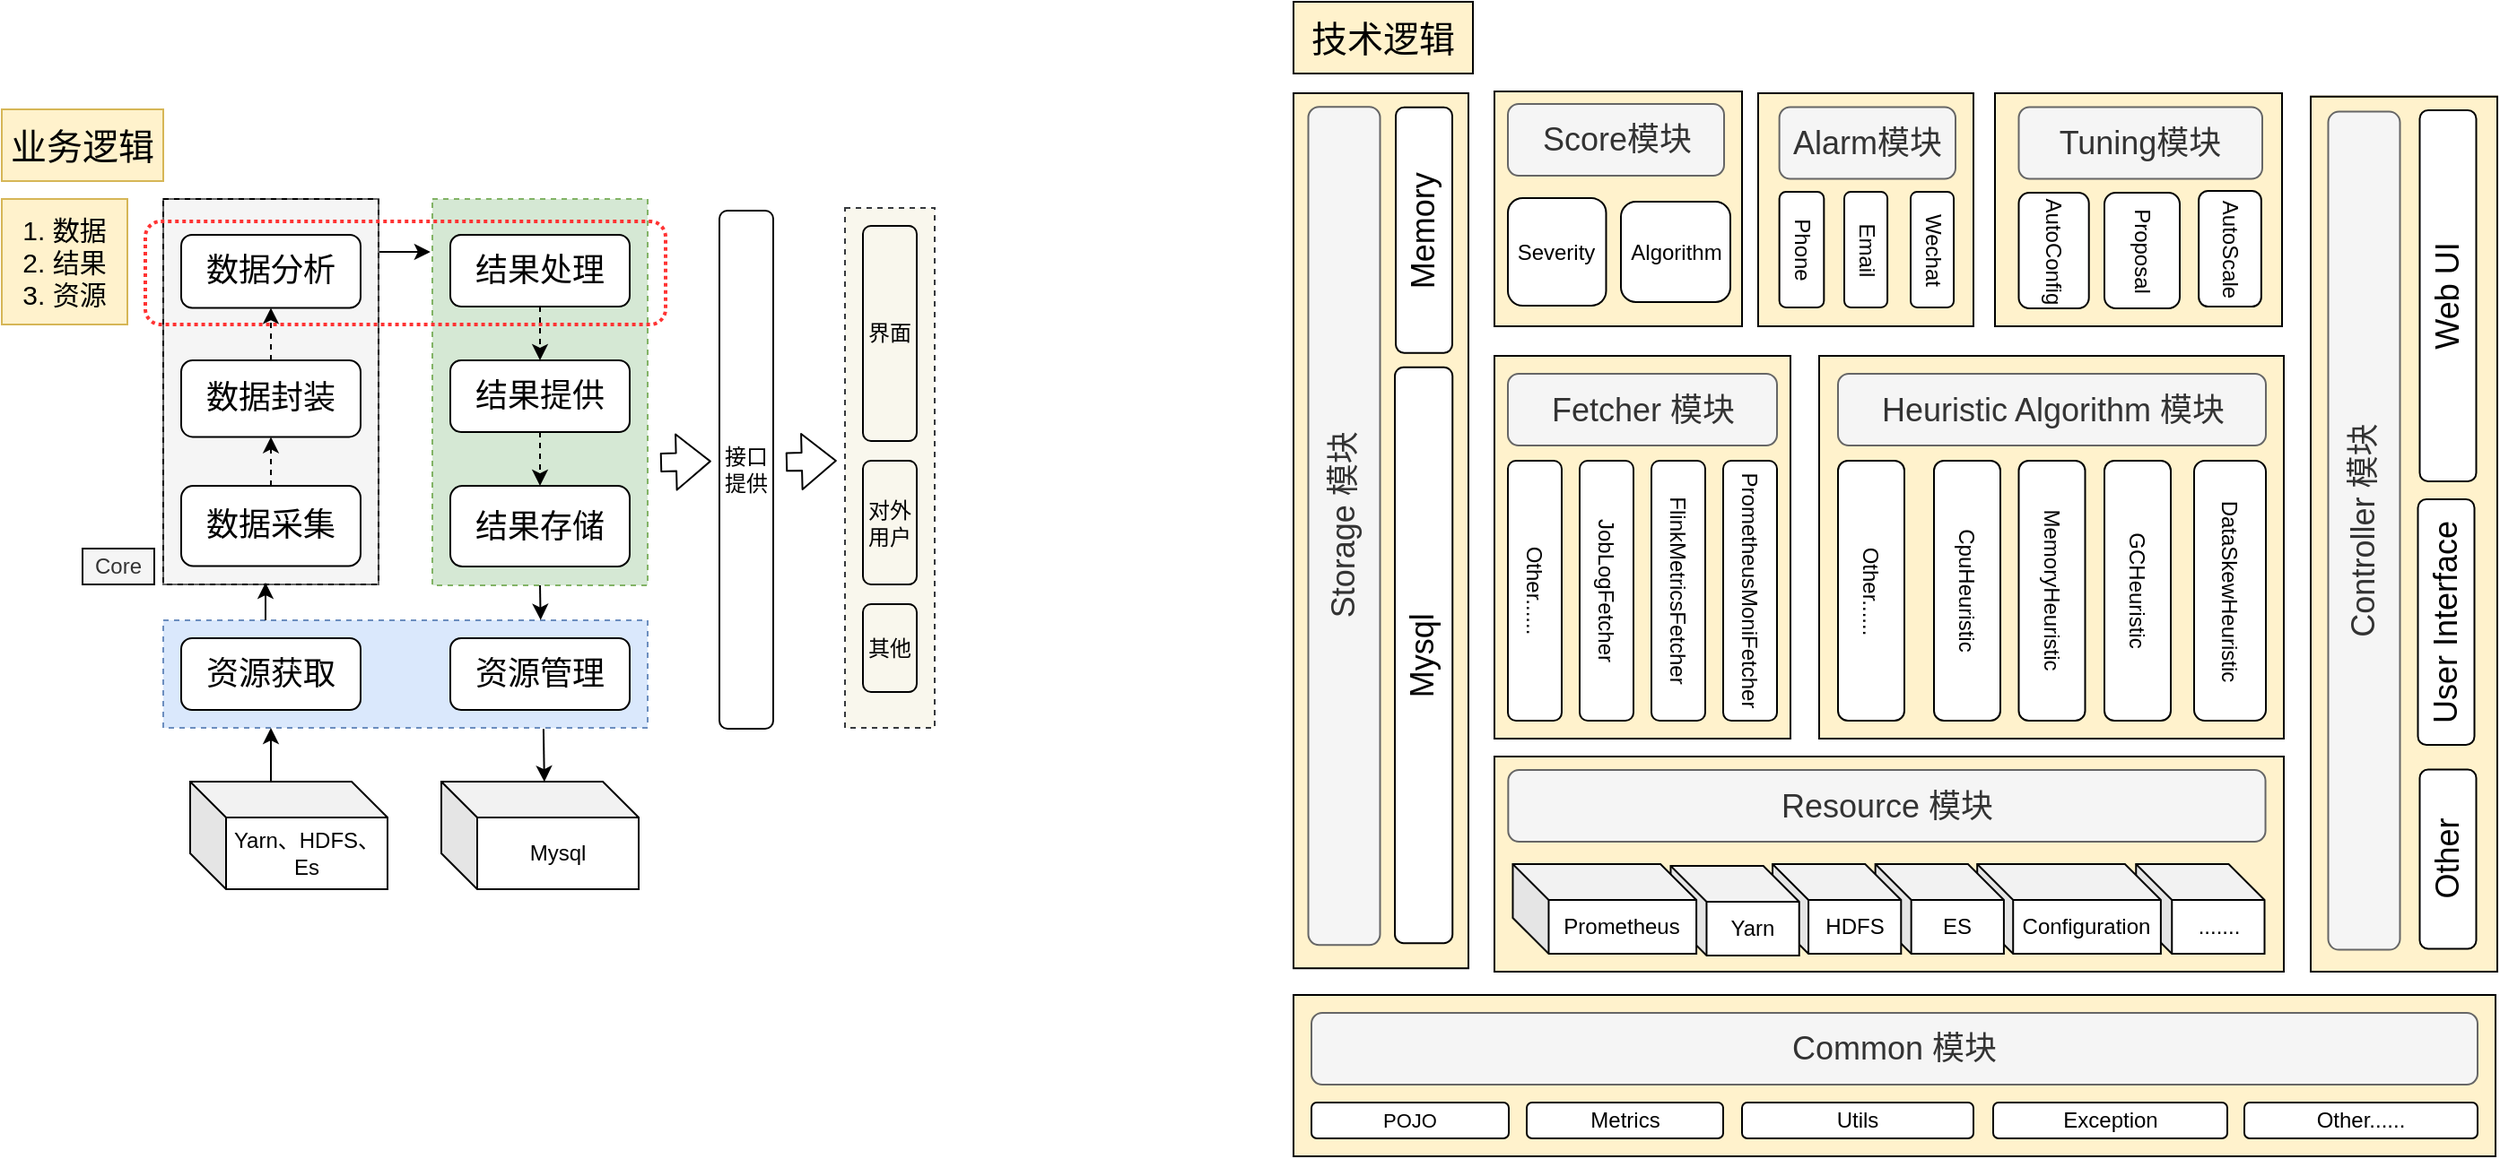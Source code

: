 <mxfile version="13.6.5" type="github">
  <diagram id="9ABL0qRy423FGokd6cNj" name="Page-1">
    <mxGraphModel dx="1426" dy="805" grid="1" gridSize="10" guides="1" tooltips="1" connect="1" arrows="1" fold="1" page="1" pageScale="1" pageWidth="1200" pageHeight="1920" math="0" shadow="0">
      <root>
        <mxCell id="0" />
        <mxCell id="1" parent="0" />
        <mxCell id="JDs3lJHwxxUJXOkBthPV-22" value="" style="rounded=0;whiteSpace=wrap;html=1;fillColor=#d5e8d4;dashed=1;strokeColor=#82b366;" vertex="1" parent="1">
          <mxGeometry x="300" y="260" width="120" height="215.5" as="geometry" />
        </mxCell>
        <mxCell id="JDs3lJHwxxUJXOkBthPV-9" value="" style="group;fillColor=#f5f5f5;strokeColor=#666666;fontColor=#333333;container=0;" vertex="1" connectable="0" parent="1">
          <mxGeometry x="150" y="260" width="120" height="215" as="geometry" />
        </mxCell>
        <mxCell id="JDs3lJHwxxUJXOkBthPV-3" value="" style="rounded=0;whiteSpace=wrap;html=1;fillColor=none;dashed=1;" vertex="1" parent="1">
          <mxGeometry x="150" y="260" width="120" height="215.0" as="geometry" />
        </mxCell>
        <mxCell id="JDs3lJHwxxUJXOkBthPV-47" value="" style="rounded=1;whiteSpace=wrap;html=1;fillColor=none;strokeWidth=2;strokeColor=#FF3333;dashed=1;dashPattern=1 1;" vertex="1" parent="1">
          <mxGeometry x="140" y="272.5" width="290" height="57.5" as="geometry" />
        </mxCell>
        <mxCell id="JDs3lJHwxxUJXOkBthPV-45" value="" style="rounded=0;whiteSpace=wrap;html=1;fillColor=#f9f7ed;dashed=1;strokeColor=#36393d;" vertex="1" parent="1">
          <mxGeometry x="530" y="265" width="50" height="290" as="geometry" />
        </mxCell>
        <mxCell id="JDs3lJHwxxUJXOkBthPV-12" value="&lt;font style=&quot;font-size: 18px&quot;&gt;结果处理&lt;/font&gt;" style="rounded=1;whiteSpace=wrap;html=1;" vertex="1" parent="1">
          <mxGeometry x="310" y="280" width="100" height="40" as="geometry" />
        </mxCell>
        <mxCell id="JDs3lJHwxxUJXOkBthPV-4" value="Core" style="text;html=1;fillColor=#f5f5f5;align=center;verticalAlign=middle;whiteSpace=wrap;rounded=0;fontColor=#333333;strokeColor=#000000;" vertex="1" parent="1">
          <mxGeometry x="105" y="455" width="40" height="20" as="geometry" />
        </mxCell>
        <mxCell id="JDs3lJHwxxUJXOkBthPV-15" value="&lt;font style=&quot;font-size: 18px&quot;&gt;结果提供&lt;/font&gt;" style="rounded=1;whiteSpace=wrap;html=1;" vertex="1" parent="1">
          <mxGeometry x="310" y="350" width="100" height="40" as="geometry" />
        </mxCell>
        <mxCell id="JDs3lJHwxxUJXOkBthPV-20" value="&lt;font style=&quot;font-size: 15px&quot;&gt;1. 数据&lt;br&gt;2. 结果&lt;br&gt;3. 资源&lt;/font&gt;" style="text;html=1;strokeColor=#d6b656;fillColor=#fff2cc;align=center;verticalAlign=middle;whiteSpace=wrap;rounded=0;" vertex="1" parent="1">
          <mxGeometry x="60" y="260" width="70" height="70" as="geometry" />
        </mxCell>
        <mxCell id="JDs3lJHwxxUJXOkBthPV-26" value="接口提供" style="rounded=1;whiteSpace=wrap;html=1;fillColor=none;" vertex="1" parent="1">
          <mxGeometry x="460" y="266.5" width="30" height="289" as="geometry" />
        </mxCell>
        <mxCell id="JDs3lJHwxxUJXOkBthPV-28" value="" style="group" vertex="1" connectable="0" parent="1">
          <mxGeometry x="150" y="495" width="270" height="60" as="geometry" />
        </mxCell>
        <mxCell id="JDs3lJHwxxUJXOkBthPV-27" value="" style="rounded=0;whiteSpace=wrap;html=1;fillColor=#dae8fc;dashed=1;strokeColor=#6c8ebf;" vertex="1" parent="JDs3lJHwxxUJXOkBthPV-28">
          <mxGeometry width="270" height="60" as="geometry" />
        </mxCell>
        <mxCell id="JDs3lJHwxxUJXOkBthPV-17" value="&lt;span style=&quot;font-size: 18px&quot;&gt;资源获取&lt;/span&gt;" style="rounded=1;whiteSpace=wrap;html=1;" vertex="1" parent="JDs3lJHwxxUJXOkBthPV-28">
          <mxGeometry x="10" y="10" width="100" height="40" as="geometry" />
        </mxCell>
        <mxCell id="JDs3lJHwxxUJXOkBthPV-18" value="&lt;span style=&quot;font-size: 18px&quot;&gt;资源管理&lt;/span&gt;" style="rounded=1;whiteSpace=wrap;html=1;" vertex="1" parent="JDs3lJHwxxUJXOkBthPV-28">
          <mxGeometry x="160" y="10" width="100" height="40" as="geometry" />
        </mxCell>
        <mxCell id="JDs3lJHwxxUJXOkBthPV-29" value="界面" style="rounded=1;whiteSpace=wrap;html=1;fillColor=none;" vertex="1" parent="1">
          <mxGeometry x="540" y="275" width="30" height="120" as="geometry" />
        </mxCell>
        <mxCell id="JDs3lJHwxxUJXOkBthPV-30" value="对外用户" style="rounded=1;whiteSpace=wrap;html=1;fillColor=none;" vertex="1" parent="1">
          <mxGeometry x="540" y="406" width="30" height="69" as="geometry" />
        </mxCell>
        <mxCell id="JDs3lJHwxxUJXOkBthPV-31" value="Yarn、HDFS、Es" style="shape=cube;whiteSpace=wrap;html=1;boundedLbl=1;backgroundOutline=1;darkOpacity=0.05;darkOpacity2=0.1;fillColor=none;" vertex="1" parent="1">
          <mxGeometry x="165" y="585" width="110" height="60" as="geometry" />
        </mxCell>
        <mxCell id="JDs3lJHwxxUJXOkBthPV-32" value="Mysql" style="shape=cube;whiteSpace=wrap;html=1;boundedLbl=1;backgroundOutline=1;darkOpacity=0.05;darkOpacity2=0.1;fillColor=none;" vertex="1" parent="1">
          <mxGeometry x="305" y="585" width="110" height="60" as="geometry" />
        </mxCell>
        <mxCell id="JDs3lJHwxxUJXOkBthPV-33" value="其他" style="rounded=1;whiteSpace=wrap;html=1;fillColor=none;" vertex="1" parent="1">
          <mxGeometry x="540" y="486" width="30" height="49" as="geometry" />
        </mxCell>
        <mxCell id="JDs3lJHwxxUJXOkBthPV-34" value="" style="endArrow=classic;html=1;exitX=0;exitY=0;exitDx=45;exitDy=0;exitPerimeter=0;" edge="1" parent="1" source="JDs3lJHwxxUJXOkBthPV-31">
          <mxGeometry width="50" height="50" relative="1" as="geometry">
            <mxPoint x="470" y="635" as="sourcePoint" />
            <mxPoint x="210" y="555" as="targetPoint" />
          </mxGeometry>
        </mxCell>
        <mxCell id="JDs3lJHwxxUJXOkBthPV-35" value="" style="endArrow=classic;html=1;" edge="1" parent="1">
          <mxGeometry width="50" height="50" relative="1" as="geometry">
            <mxPoint x="207" y="495" as="sourcePoint" />
            <mxPoint x="207" y="474" as="targetPoint" />
          </mxGeometry>
        </mxCell>
        <mxCell id="JDs3lJHwxxUJXOkBthPV-36" value="" style="endArrow=classic;html=1;exitX=1.004;exitY=0.137;exitDx=0;exitDy=0;exitPerimeter=0;entryX=-0.009;entryY=0.137;entryDx=0;entryDy=0;entryPerimeter=0;" edge="1" parent="1" source="JDs3lJHwxxUJXOkBthPV-3" target="JDs3lJHwxxUJXOkBthPV-22">
          <mxGeometry width="50" height="50" relative="1" as="geometry">
            <mxPoint x="310" y="255" as="sourcePoint" />
            <mxPoint x="300" y="294" as="targetPoint" />
          </mxGeometry>
        </mxCell>
        <mxCell id="JDs3lJHwxxUJXOkBthPV-37" value="" style="endArrow=classic;html=1;exitX=0.5;exitY=1;exitDx=0;exitDy=0;entryX=0.779;entryY=-0.003;entryDx=0;entryDy=0;entryPerimeter=0;" edge="1" parent="1" source="JDs3lJHwxxUJXOkBthPV-22" target="JDs3lJHwxxUJXOkBthPV-27">
          <mxGeometry width="50" height="50" relative="1" as="geometry">
            <mxPoint x="290" y="396.633" as="sourcePoint" />
            <mxPoint x="319.52" y="396" as="targetPoint" />
          </mxGeometry>
        </mxCell>
        <mxCell id="JDs3lJHwxxUJXOkBthPV-39" value="" style="endArrow=classic;html=1;exitX=0.785;exitY=1.01;exitDx=0;exitDy=0;entryX=0.522;entryY=0.002;entryDx=0;entryDy=0;entryPerimeter=0;exitPerimeter=0;" edge="1" parent="1" source="JDs3lJHwxxUJXOkBthPV-27" target="JDs3lJHwxxUJXOkBthPV-32">
          <mxGeometry width="50" height="50" relative="1" as="geometry">
            <mxPoint x="370" y="485.5" as="sourcePoint" />
            <mxPoint x="370.33" y="504.82" as="targetPoint" />
          </mxGeometry>
        </mxCell>
        <mxCell id="JDs3lJHwxxUJXOkBthPV-13" value="&lt;font style=&quot;font-size: 18px&quot;&gt;结果存储&lt;/font&gt;" style="rounded=1;whiteSpace=wrap;html=1;" vertex="1" parent="1">
          <mxGeometry x="310" y="420" width="100" height="45" as="geometry" />
        </mxCell>
        <mxCell id="JDs3lJHwxxUJXOkBthPV-42" value="" style="endArrow=classic;html=1;exitX=0.5;exitY=1;exitDx=0;exitDy=0;dashed=1;" edge="1" parent="1" source="JDs3lJHwxxUJXOkBthPV-12" target="JDs3lJHwxxUJXOkBthPV-15">
          <mxGeometry width="50" height="50" relative="1" as="geometry">
            <mxPoint x="390" y="355" as="sourcePoint" />
            <mxPoint x="390" y="335" as="targetPoint" />
          </mxGeometry>
        </mxCell>
        <mxCell id="JDs3lJHwxxUJXOkBthPV-43" value="" style="endArrow=classic;html=1;exitX=0.5;exitY=1;exitDx=0;exitDy=0;dashed=1;entryX=0.5;entryY=0;entryDx=0;entryDy=0;" edge="1" parent="1" source="JDs3lJHwxxUJXOkBthPV-15" target="JDs3lJHwxxUJXOkBthPV-13">
          <mxGeometry width="50" height="50" relative="1" as="geometry">
            <mxPoint x="390" y="400.5" as="sourcePoint" />
            <mxPoint x="390" y="420.5" as="targetPoint" />
          </mxGeometry>
        </mxCell>
        <mxCell id="JDs3lJHwxxUJXOkBthPV-44" value="" style="shape=flexArrow;endArrow=classic;html=1;entryX=-0.053;entryY=0.373;entryDx=0;entryDy=0;entryPerimeter=0;" edge="1" parent="1">
          <mxGeometry width="50" height="50" relative="1" as="geometry">
            <mxPoint x="427" y="407" as="sourcePoint" />
            <mxPoint x="455.41" y="406.297" as="targetPoint" />
          </mxGeometry>
        </mxCell>
        <mxCell id="JDs3lJHwxxUJXOkBthPV-46" value="" style="shape=flexArrow;endArrow=classic;html=1;entryX=-0.053;entryY=0.373;entryDx=0;entryDy=0;entryPerimeter=0;" edge="1" parent="1">
          <mxGeometry width="50" height="50" relative="1" as="geometry">
            <mxPoint x="497" y="406.7" as="sourcePoint" />
            <mxPoint x="525.41" y="405.997" as="targetPoint" />
          </mxGeometry>
        </mxCell>
        <mxCell id="JDs3lJHwxxUJXOkBthPV-1" value="&lt;font style=&quot;font-size: 18px&quot;&gt;数据采集&lt;/font&gt;" style="rounded=1;whiteSpace=wrap;html=1;" vertex="1" parent="1">
          <mxGeometry x="160" y="420" width="100" height="44.71" as="geometry" />
        </mxCell>
        <mxCell id="JDs3lJHwxxUJXOkBthPV-2" value="&lt;font style=&quot;font-size: 18px&quot;&gt;数据分析&lt;/font&gt;" style="rounded=1;whiteSpace=wrap;html=1;" vertex="1" parent="1">
          <mxGeometry x="160" y="280" width="100" height="40.69" as="geometry" />
        </mxCell>
        <mxCell id="JDs3lJHwxxUJXOkBthPV-6" value="&lt;font style=&quot;font-size: 18px&quot;&gt;数据封装&lt;/font&gt;" style="rounded=1;whiteSpace=wrap;html=1;" vertex="1" parent="1">
          <mxGeometry x="160" y="350" width="100" height="42.7" as="geometry" />
        </mxCell>
        <mxCell id="JDs3lJHwxxUJXOkBthPV-40" value="" style="endArrow=classic;html=1;exitX=0.5;exitY=0;exitDx=0;exitDy=0;entryX=0.5;entryY=1;entryDx=0;entryDy=0;dashed=1;" edge="1" parent="1" source="JDs3lJHwxxUJXOkBthPV-1" target="JDs3lJHwxxUJXOkBthPV-6">
          <mxGeometry width="50" height="50" relative="1" as="geometry">
            <mxPoint x="200" y="454.426" as="sourcePoint" />
            <mxPoint x="250" y="402.99" as="targetPoint" />
          </mxGeometry>
        </mxCell>
        <mxCell id="JDs3lJHwxxUJXOkBthPV-41" value="" style="endArrow=classic;html=1;exitX=0.5;exitY=0;exitDx=0;exitDy=0;entryX=0.5;entryY=1;entryDx=0;entryDy=0;dashed=1;" edge="1" parent="1" source="JDs3lJHwxxUJXOkBthPV-6" target="JDs3lJHwxxUJXOkBthPV-2">
          <mxGeometry width="50" height="50" relative="1" as="geometry">
            <mxPoint x="220" y="423.565" as="sourcePoint" />
            <mxPoint x="220" y="402.99" as="targetPoint" />
          </mxGeometry>
        </mxCell>
        <mxCell id="JDs3lJHwxxUJXOkBthPV-48" value="&lt;font style=&quot;font-size: 20px&quot;&gt;业务逻辑&lt;/font&gt;" style="text;html=1;strokeColor=#d6b656;fillColor=#fff2cc;align=center;verticalAlign=middle;whiteSpace=wrap;rounded=0;" vertex="1" parent="1">
          <mxGeometry x="60" y="210" width="90" height="40" as="geometry" />
        </mxCell>
        <mxCell id="JDs3lJHwxxUJXOkBthPV-142" value="" style="group" vertex="1" connectable="0" parent="1">
          <mxGeometry x="780" y="200" width="671" height="594" as="geometry" />
        </mxCell>
        <mxCell id="JDs3lJHwxxUJXOkBthPV-141" value="" style="group" vertex="1" connectable="0" parent="JDs3lJHwxxUJXOkBthPV-142">
          <mxGeometry width="671" height="594" as="geometry" />
        </mxCell>
        <mxCell id="JDs3lJHwxxUJXOkBthPV-99" value="" style="group;fillColor=#fff2cc;strokeColor=#d6b656;container=0;" vertex="1" connectable="0" parent="JDs3lJHwxxUJXOkBthPV-141">
          <mxGeometry x="112" y="371" width="440" height="120" as="geometry" />
        </mxCell>
        <mxCell id="JDs3lJHwxxUJXOkBthPV-98" value="" style="rounded=0;whiteSpace=wrap;html=1;labelBackgroundColor=none;strokeColor=#000000;strokeWidth=1;fillColor=none;align=center;" vertex="1" parent="JDs3lJHwxxUJXOkBthPV-141">
          <mxGeometry x="112" y="371" width="440" height="120" as="geometry" />
        </mxCell>
        <mxCell id="JDs3lJHwxxUJXOkBthPV-93" value="" style="rounded=0;whiteSpace=wrap;html=1;labelBackgroundColor=none;strokeWidth=1;fillColor=#fff2cc;align=center;" vertex="1" parent="JDs3lJHwxxUJXOkBthPV-141">
          <mxGeometry x="112" width="138" height="131" as="geometry" />
        </mxCell>
        <mxCell id="JDs3lJHwxxUJXOkBthPV-83" value="" style="rounded=0;whiteSpace=wrap;html=1;labelBackgroundColor=none;strokeWidth=1;fillColor=#fff2cc;align=center;" vertex="1" parent="JDs3lJHwxxUJXOkBthPV-141">
          <mxGeometry x="293" y="147.5" width="259" height="213.5" as="geometry" />
        </mxCell>
        <mxCell id="JDs3lJHwxxUJXOkBthPV-70" value="&lt;span style=&quot;font-size: 18px&quot;&gt;Heuristic Algorithm 模块&lt;/span&gt;" style="rounded=1;whiteSpace=wrap;html=1;fillColor=#f5f5f5;strokeColor=#666666;fontColor=#333333;" vertex="1" parent="JDs3lJHwxxUJXOkBthPV-141">
          <mxGeometry x="303.5" y="157.5" width="238.5" height="40" as="geometry" />
        </mxCell>
        <mxCell id="JDs3lJHwxxUJXOkBthPV-71" value="DataSkewHeuristic" style="rounded=1;strokeColor=#000000;strokeWidth=1;labelPosition=center;verticalLabelPosition=middle;align=center;verticalAlign=middle;horizontal=0;whiteSpace=wrap;html=1;labelBackgroundColor=none;labelBorderColor=none;fontStyle=0;rotation=-180;" vertex="1" parent="JDs3lJHwxxUJXOkBthPV-141">
          <mxGeometry x="502" y="206" width="40" height="145" as="geometry" />
        </mxCell>
        <mxCell id="JDs3lJHwxxUJXOkBthPV-72" value="GCHeuristic" style="rounded=1;strokeColor=#000000;strokeWidth=1;labelPosition=center;verticalLabelPosition=middle;align=center;verticalAlign=middle;horizontal=0;whiteSpace=wrap;html=1;labelBackgroundColor=none;labelBorderColor=none;fontStyle=0;rotation=-180;" vertex="1" parent="JDs3lJHwxxUJXOkBthPV-141">
          <mxGeometry x="452" y="206" width="37" height="145" as="geometry" />
        </mxCell>
        <mxCell id="JDs3lJHwxxUJXOkBthPV-73" value="MemoryHeuristic" style="rounded=1;strokeColor=#000000;strokeWidth=1;labelPosition=center;verticalLabelPosition=middle;align=center;verticalAlign=middle;horizontal=0;whiteSpace=wrap;html=1;labelBackgroundColor=none;labelBorderColor=none;fontStyle=0;rotation=-180;" vertex="1" parent="JDs3lJHwxxUJXOkBthPV-141">
          <mxGeometry x="404.25" y="206" width="37" height="145" as="geometry" />
        </mxCell>
        <mxCell id="JDs3lJHwxxUJXOkBthPV-74" value="CpuHeuristic" style="rounded=1;strokeColor=#000000;strokeWidth=1;labelPosition=center;verticalLabelPosition=middle;align=center;verticalAlign=middle;horizontal=0;whiteSpace=wrap;html=1;labelBackgroundColor=none;labelBorderColor=none;fontStyle=0;rotation=-180;" vertex="1" parent="JDs3lJHwxxUJXOkBthPV-141">
          <mxGeometry x="357" y="206" width="37" height="145" as="geometry" />
        </mxCell>
        <mxCell id="JDs3lJHwxxUJXOkBthPV-75" value="Other......" style="rounded=1;strokeColor=#000000;strokeWidth=1;labelPosition=center;verticalLabelPosition=middle;align=center;verticalAlign=middle;horizontal=0;whiteSpace=wrap;html=1;labelBackgroundColor=none;labelBorderColor=none;fontStyle=0;rotation=-180;" vertex="1" parent="JDs3lJHwxxUJXOkBthPV-141">
          <mxGeometry x="303.5" y="206" width="37" height="145" as="geometry" />
        </mxCell>
        <mxCell id="JDs3lJHwxxUJXOkBthPV-58" value="" style="rounded=0;whiteSpace=wrap;html=1;labelBackgroundColor=none;strokeWidth=1;fillColor=#fff2cc;align=center;" vertex="1" parent="JDs3lJHwxxUJXOkBthPV-141">
          <mxGeometry x="112" y="147.5" width="165" height="213.5" as="geometry" />
        </mxCell>
        <mxCell id="JDs3lJHwxxUJXOkBthPV-51" value="&lt;font style=&quot;font-size: 18px&quot;&gt;Fetcher 模块&lt;/font&gt;" style="rounded=1;whiteSpace=wrap;html=1;fillColor=#f5f5f5;strokeColor=#666666;fontColor=#333333;" vertex="1" parent="JDs3lJHwxxUJXOkBthPV-141">
          <mxGeometry x="119.5" y="157.5" width="150" height="40" as="geometry" />
        </mxCell>
        <mxCell id="JDs3lJHwxxUJXOkBthPV-54" value="PrometheusMoniFetcher" style="rounded=1;strokeColor=#000000;strokeWidth=1;labelPosition=center;verticalLabelPosition=middle;align=center;verticalAlign=middle;horizontal=0;whiteSpace=wrap;html=1;labelBackgroundColor=none;labelBorderColor=none;fontStyle=0;rotation=-180;" vertex="1" parent="JDs3lJHwxxUJXOkBthPV-141">
          <mxGeometry x="239.5" y="206" width="30" height="145" as="geometry" />
        </mxCell>
        <mxCell id="JDs3lJHwxxUJXOkBthPV-55" value="FlinkMetricsFetcher" style="rounded=1;strokeColor=#000000;strokeWidth=1;labelPosition=center;verticalLabelPosition=middle;align=center;verticalAlign=middle;horizontal=0;whiteSpace=wrap;html=1;labelBackgroundColor=none;labelBorderColor=none;fontStyle=0;rotation=-180;" vertex="1" parent="JDs3lJHwxxUJXOkBthPV-141">
          <mxGeometry x="199.5" y="206" width="30" height="145" as="geometry" />
        </mxCell>
        <mxCell id="JDs3lJHwxxUJXOkBthPV-56" value="JobLogFetcher" style="rounded=1;strokeColor=#000000;strokeWidth=1;labelPosition=center;verticalLabelPosition=middle;align=center;verticalAlign=middle;horizontal=0;whiteSpace=wrap;html=1;labelBackgroundColor=none;labelBorderColor=none;fontStyle=0;rotation=-180;" vertex="1" parent="JDs3lJHwxxUJXOkBthPV-141">
          <mxGeometry x="159.5" y="206" width="30" height="145" as="geometry" />
        </mxCell>
        <mxCell id="JDs3lJHwxxUJXOkBthPV-57" value="Other......" style="rounded=1;strokeColor=#000000;strokeWidth=1;labelPosition=center;verticalLabelPosition=middle;align=center;verticalAlign=middle;horizontal=0;whiteSpace=wrap;html=1;labelBackgroundColor=none;labelBorderColor=none;fontStyle=0;rotation=-180;" vertex="1" parent="JDs3lJHwxxUJXOkBthPV-141">
          <mxGeometry x="119.5" y="206" width="30" height="145" as="geometry" />
        </mxCell>
        <mxCell id="JDs3lJHwxxUJXOkBthPV-85" value="&lt;font style=&quot;font-size: 18px&quot;&gt;Score模块&lt;/font&gt;" style="rounded=1;whiteSpace=wrap;html=1;fillColor=#f5f5f5;strokeColor=#666666;fontColor=#333333;" vertex="1" parent="JDs3lJHwxxUJXOkBthPV-141">
          <mxGeometry x="119.5" y="7" width="120.5" height="40" as="geometry" />
        </mxCell>
        <mxCell id="JDs3lJHwxxUJXOkBthPV-91" value="&lt;font style=&quot;font-size: 12px&quot;&gt;Algorithm&lt;/font&gt;" style="rounded=1;strokeColor=#000000;strokeWidth=1;labelPosition=center;verticalLabelPosition=middle;align=center;verticalAlign=middle;horizontal=0;whiteSpace=wrap;html=1;labelBackgroundColor=none;labelBorderColor=none;fontStyle=0;rotation=90;" vertex="1" parent="JDs3lJHwxxUJXOkBthPV-141">
          <mxGeometry x="185" y="59" width="56" height="61" as="geometry" />
        </mxCell>
        <mxCell id="JDs3lJHwxxUJXOkBthPV-92" value="Severity" style="rounded=1;strokeColor=#000000;strokeWidth=1;labelPosition=center;verticalLabelPosition=middle;align=center;verticalAlign=middle;horizontal=0;whiteSpace=wrap;html=1;labelBackgroundColor=none;labelBorderColor=none;fontStyle=0;rotation=90;" vertex="1" parent="JDs3lJHwxxUJXOkBthPV-141">
          <mxGeometry x="116.87" y="62.13" width="60" height="54.75" as="geometry" />
        </mxCell>
        <mxCell id="JDs3lJHwxxUJXOkBthPV-111" value="" style="group" vertex="1" connectable="0" parent="JDs3lJHwxxUJXOkBthPV-141">
          <mxGeometry y="1" width="97.5" height="488.12" as="geometry" />
        </mxCell>
        <mxCell id="JDs3lJHwxxUJXOkBthPV-110" value="" style="rounded=0;whiteSpace=wrap;html=1;labelBackgroundColor=none;strokeWidth=1;fillColor=#fff2cc;align=center;" vertex="1" parent="JDs3lJHwxxUJXOkBthPV-111">
          <mxGeometry width="97.5" height="488.12" as="geometry" />
        </mxCell>
        <mxCell id="JDs3lJHwxxUJXOkBthPV-107" value="&lt;font style=&quot;font-size: 18px&quot;&gt;Storage 模块&lt;/font&gt;" style="rounded=1;whiteSpace=wrap;html=1;rotation=-90;fillColor=#f5f5f5;strokeColor=#666666;fontColor=#333333;" vertex="1" parent="JDs3lJHwxxUJXOkBthPV-111">
          <mxGeometry x="-205.5" y="221.37" width="467.5" height="40" as="geometry" />
        </mxCell>
        <mxCell id="JDs3lJHwxxUJXOkBthPV-108" value="&lt;font style=&quot;font-size: 18px&quot;&gt;Memory&lt;/font&gt;" style="rounded=1;whiteSpace=wrap;html=1;rotation=-90;" vertex="1" parent="JDs3lJHwxxUJXOkBthPV-111">
          <mxGeometry x="4.25" y="60.62" width="137" height="31.5" as="geometry" />
        </mxCell>
        <mxCell id="JDs3lJHwxxUJXOkBthPV-109" value="&lt;font style=&quot;font-size: 18px&quot;&gt;Mysql&lt;/font&gt;" style="rounded=1;whiteSpace=wrap;html=1;rotation=-90;" vertex="1" parent="JDs3lJHwxxUJXOkBthPV-111">
          <mxGeometry x="-88.01" y="297.43" width="321.15" height="32.12" as="geometry" />
        </mxCell>
        <mxCell id="JDs3lJHwxxUJXOkBthPV-125" value="" style="group;fillColor=#fff2cc;strokeColor=#d6b656;" vertex="1" connectable="0" parent="JDs3lJHwxxUJXOkBthPV-141">
          <mxGeometry x="567" y="2.88" width="104" height="488.12" as="geometry" />
        </mxCell>
        <mxCell id="JDs3lJHwxxUJXOkBthPV-123" value="" style="group" vertex="1" connectable="0" parent="JDs3lJHwxxUJXOkBthPV-125">
          <mxGeometry width="104" height="488.12" as="geometry" />
        </mxCell>
        <mxCell id="JDs3lJHwxxUJXOkBthPV-122" value="" style="rounded=0;whiteSpace=wrap;html=1;labelBackgroundColor=none;strokeColor=#000000;strokeWidth=1;fillColor=none;align=center;" vertex="1" parent="JDs3lJHwxxUJXOkBthPV-123">
          <mxGeometry width="104" height="488.12" as="geometry" />
        </mxCell>
        <mxCell id="JDs3lJHwxxUJXOkBthPV-112" value="&lt;font style=&quot;font-size: 18px&quot;&gt;Controller 模块&lt;/font&gt;" style="rounded=1;whiteSpace=wrap;html=1;rotation=-90;fillColor=#f5f5f5;strokeColor=#666666;fontColor=#333333;" vertex="1" parent="JDs3lJHwxxUJXOkBthPV-123">
          <mxGeometry x="-204" y="222.18" width="467.5" height="40" as="geometry" />
        </mxCell>
        <mxCell id="JDs3lJHwxxUJXOkBthPV-113" value="&lt;font style=&quot;font-size: 18px&quot;&gt;Web UI&lt;/font&gt;" style="rounded=1;whiteSpace=wrap;html=1;rotation=-90;" vertex="1" parent="JDs3lJHwxxUJXOkBthPV-123">
          <mxGeometry x="-27" y="95.37" width="207" height="31.5" as="geometry" />
        </mxCell>
        <mxCell id="JDs3lJHwxxUJXOkBthPV-115" value="&lt;font style=&quot;font-size: 18px&quot;&gt;User Interface&lt;/font&gt;" style="rounded=1;whiteSpace=wrap;html=1;rotation=-90;" vertex="1" parent="JDs3lJHwxxUJXOkBthPV-123">
          <mxGeometry x="7" y="277.37" width="137" height="31.5" as="geometry" />
        </mxCell>
        <mxCell id="JDs3lJHwxxUJXOkBthPV-116" value="&lt;font style=&quot;font-size: 18px&quot;&gt;Other&lt;/font&gt;" style="rounded=1;whiteSpace=wrap;html=1;rotation=-90;" vertex="1" parent="JDs3lJHwxxUJXOkBthPV-123">
          <mxGeometry x="26.5" y="409.62" width="100" height="31.5" as="geometry" />
        </mxCell>
        <mxCell id="JDs3lJHwxxUJXOkBthPV-134" value="" style="group;fillColor=#fff2cc;strokeColor=#d6b656;" vertex="1" connectable="0" parent="JDs3lJHwxxUJXOkBthPV-141">
          <mxGeometry y="504" width="670" height="90" as="geometry" />
        </mxCell>
        <mxCell id="JDs3lJHwxxUJXOkBthPV-127" value="" style="rounded=0;whiteSpace=wrap;html=1;labelBackgroundColor=none;strokeColor=#000000;strokeWidth=1;fillColor=none;align=center;" vertex="1" parent="JDs3lJHwxxUJXOkBthPV-134">
          <mxGeometry width="670" height="90" as="geometry" />
        </mxCell>
        <mxCell id="JDs3lJHwxxUJXOkBthPV-126" value="&lt;span style=&quot;font-size: 18px&quot;&gt;Common 模块&lt;/span&gt;" style="rounded=1;whiteSpace=wrap;html=1;fillColor=#f5f5f5;strokeColor=#666666;fontColor=#333333;" vertex="1" parent="JDs3lJHwxxUJXOkBthPV-134">
          <mxGeometry x="10" y="10" width="650" height="40" as="geometry" />
        </mxCell>
        <mxCell id="JDs3lJHwxxUJXOkBthPV-128" value="&lt;font style=&quot;font-size: 11px&quot;&gt;POJO&lt;/font&gt;" style="rounded=1;whiteSpace=wrap;html=1;rotation=0;" vertex="1" parent="JDs3lJHwxxUJXOkBthPV-134">
          <mxGeometry x="10" y="60" width="110" height="20" as="geometry" />
        </mxCell>
        <mxCell id="JDs3lJHwxxUJXOkBthPV-129" value="&lt;font style=&quot;font-size: 12px&quot;&gt;Metrics&lt;/font&gt;" style="rounded=1;whiteSpace=wrap;html=1;rotation=0;" vertex="1" parent="JDs3lJHwxxUJXOkBthPV-134">
          <mxGeometry x="130" y="60" width="109.5" height="20" as="geometry" />
        </mxCell>
        <mxCell id="JDs3lJHwxxUJXOkBthPV-130" value="&lt;font style=&quot;font-size: 12px&quot;&gt;Utils&lt;/font&gt;" style="rounded=1;whiteSpace=wrap;html=1;rotation=0;" vertex="1" parent="JDs3lJHwxxUJXOkBthPV-134">
          <mxGeometry x="250" y="60" width="129" height="20" as="geometry" />
        </mxCell>
        <mxCell id="JDs3lJHwxxUJXOkBthPV-131" value="&lt;font style=&quot;font-size: 12px&quot;&gt;Exception&lt;/font&gt;" style="rounded=1;whiteSpace=wrap;html=1;rotation=0;" vertex="1" parent="JDs3lJHwxxUJXOkBthPV-134">
          <mxGeometry x="390" y="60" width="130.5" height="20" as="geometry" />
        </mxCell>
        <mxCell id="JDs3lJHwxxUJXOkBthPV-132" value="&lt;font style=&quot;font-size: 12px&quot;&gt;Other......&lt;/font&gt;" style="rounded=1;whiteSpace=wrap;html=1;rotation=0;" vertex="1" parent="JDs3lJHwxxUJXOkBthPV-134">
          <mxGeometry x="530" y="60" width="130" height="20" as="geometry" />
        </mxCell>
        <mxCell id="JDs3lJHwxxUJXOkBthPV-105" value="" style="rounded=0;whiteSpace=wrap;html=1;labelBackgroundColor=none;strokeWidth=1;fillColor=#fff2cc;align=center;" vertex="1" parent="JDs3lJHwxxUJXOkBthPV-141">
          <mxGeometry x="259" y="1" width="120" height="130" as="geometry" />
        </mxCell>
        <mxCell id="JDs3lJHwxxUJXOkBthPV-101" value="&lt;font style=&quot;font-size: 18px&quot;&gt;Alarm模块&lt;/font&gt;" style="rounded=1;whiteSpace=wrap;html=1;fillColor=#f5f5f5;strokeColor=#666666;fontColor=#333333;" vertex="1" parent="JDs3lJHwxxUJXOkBthPV-141">
          <mxGeometry x="270.82" y="8.75" width="98.18" height="40" as="geometry" />
        </mxCell>
        <mxCell id="JDs3lJHwxxUJXOkBthPV-102" value="Wechat" style="rounded=1;strokeColor=#000000;strokeWidth=1;labelPosition=center;verticalLabelPosition=middle;align=center;verticalAlign=middle;horizontal=0;whiteSpace=wrap;html=1;labelBackgroundColor=none;labelBorderColor=none;fontStyle=0;rotation=-180;" vertex="1" parent="JDs3lJHwxxUJXOkBthPV-141">
          <mxGeometry x="344" y="56" width="24.03" height="64.5" as="geometry" />
        </mxCell>
        <mxCell id="JDs3lJHwxxUJXOkBthPV-103" value="Email" style="rounded=1;strokeColor=#000000;strokeWidth=1;labelPosition=center;verticalLabelPosition=middle;align=center;verticalAlign=middle;horizontal=0;whiteSpace=wrap;html=1;labelBackgroundColor=none;labelBorderColor=none;fontStyle=0;rotation=-180;" vertex="1" parent="JDs3lJHwxxUJXOkBthPV-141">
          <mxGeometry x="307" y="56" width="24.04" height="64.5" as="geometry" />
        </mxCell>
        <mxCell id="JDs3lJHwxxUJXOkBthPV-104" value="Phone" style="rounded=1;strokeColor=#000000;strokeWidth=1;labelPosition=center;verticalLabelPosition=middle;align=center;verticalAlign=middle;horizontal=0;whiteSpace=wrap;html=1;labelBackgroundColor=none;labelBorderColor=none;fontStyle=0;rotation=-180;" vertex="1" parent="JDs3lJHwxxUJXOkBthPV-141">
          <mxGeometry x="270.82" y="56" width="24.85" height="64.5" as="geometry" />
        </mxCell>
        <mxCell id="JDs3lJHwxxUJXOkBthPV-135" value="" style="rounded=0;whiteSpace=wrap;html=1;labelBackgroundColor=none;strokeWidth=1;fillColor=#fff2cc;align=center;" vertex="1" parent="JDs3lJHwxxUJXOkBthPV-141">
          <mxGeometry x="391" y="1" width="160" height="130" as="geometry" />
        </mxCell>
        <mxCell id="JDs3lJHwxxUJXOkBthPV-136" value="&lt;font style=&quot;font-size: 18px&quot;&gt;Tuning模块&lt;/font&gt;" style="rounded=1;whiteSpace=wrap;html=1;fillColor=#f5f5f5;strokeColor=#666666;fontColor=#333333;" vertex="1" parent="JDs3lJHwxxUJXOkBthPV-141">
          <mxGeometry x="404.25" y="8.75" width="135.75" height="40" as="geometry" />
        </mxCell>
        <mxCell id="JDs3lJHwxxUJXOkBthPV-138" value="AutoConfig" style="rounded=1;strokeColor=#000000;strokeWidth=1;labelPosition=center;verticalLabelPosition=middle;align=center;verticalAlign=middle;horizontal=0;whiteSpace=wrap;html=1;labelBackgroundColor=none;labelBorderColor=none;fontStyle=0;rotation=-180;" vertex="1" parent="JDs3lJHwxxUJXOkBthPV-141">
          <mxGeometry x="404.25" y="56.5" width="39.1" height="64.5" as="geometry" />
        </mxCell>
        <mxCell id="JDs3lJHwxxUJXOkBthPV-139" value="Proposal" style="rounded=1;strokeColor=#000000;strokeWidth=1;labelPosition=center;verticalLabelPosition=middle;align=center;verticalAlign=middle;horizontal=0;whiteSpace=wrap;html=1;labelBackgroundColor=none;labelBorderColor=none;fontStyle=0;rotation=-180;" vertex="1" parent="JDs3lJHwxxUJXOkBthPV-141">
          <mxGeometry x="452" y="56.5" width="42" height="64.5" as="geometry" />
        </mxCell>
        <mxCell id="JDs3lJHwxxUJXOkBthPV-140" value="AutoScale" style="rounded=1;strokeColor=#000000;strokeWidth=1;labelPosition=center;verticalLabelPosition=middle;align=center;verticalAlign=middle;horizontal=0;whiteSpace=wrap;html=1;labelBackgroundColor=none;labelBorderColor=none;fontStyle=0;rotation=-180;" vertex="1" parent="JDs3lJHwxxUJXOkBthPV-141">
          <mxGeometry x="504.58" y="55.5" width="34.85" height="64.5" as="geometry" />
        </mxCell>
        <mxCell id="JDs3lJHwxxUJXOkBthPV-94" value="......." style="shape=cube;whiteSpace=wrap;html=1;boundedLbl=1;backgroundOutline=1;darkOpacity=0.05;darkOpacity2=0.1;" vertex="1" parent="JDs3lJHwxxUJXOkBthPV-141">
          <mxGeometry x="469.628" y="431" width="71.628" height="50" as="geometry" />
        </mxCell>
        <mxCell id="JDs3lJHwxxUJXOkBthPV-97" value="Configuration" style="shape=cube;whiteSpace=wrap;html=1;boundedLbl=1;backgroundOutline=1;darkOpacity=0.05;darkOpacity2=0.1;" vertex="1" parent="JDs3lJHwxxUJXOkBthPV-141">
          <mxGeometry x="381.116" y="431" width="102.326" height="50" as="geometry" />
        </mxCell>
        <mxCell id="JDs3lJHwxxUJXOkBthPV-95" value="&lt;span style=&quot;font-size: 18px&quot;&gt;Resource 模块&lt;/span&gt;" style="rounded=1;whiteSpace=wrap;html=1;fillColor=#f5f5f5;strokeColor=#666666;fontColor=#333333;" vertex="1" parent="JDs3lJHwxxUJXOkBthPV-141">
          <mxGeometry x="119.674" y="378.5" width="422.093" height="40" as="geometry" />
        </mxCell>
        <mxCell id="JDs3lJHwxxUJXOkBthPV-61" value="ES" style="shape=cube;whiteSpace=wrap;html=1;boundedLbl=1;backgroundOutline=1;darkOpacity=0.05;darkOpacity2=0.1;" vertex="1" parent="JDs3lJHwxxUJXOkBthPV-141">
          <mxGeometry x="324.326" y="431" width="71.628" height="50" as="geometry" />
        </mxCell>
        <mxCell id="JDs3lJHwxxUJXOkBthPV-60" value="HDFS" style="shape=cube;whiteSpace=wrap;html=1;boundedLbl=1;backgroundOutline=1;darkOpacity=0.05;darkOpacity2=0.1;" vertex="1" parent="JDs3lJHwxxUJXOkBthPV-141">
          <mxGeometry x="267.023" y="431" width="71.628" height="50" as="geometry" />
        </mxCell>
        <mxCell id="JDs3lJHwxxUJXOkBthPV-59" value="Yarn" style="shape=cube;whiteSpace=wrap;html=1;boundedLbl=1;backgroundOutline=1;darkOpacity=0.05;darkOpacity2=0.1;" vertex="1" parent="JDs3lJHwxxUJXOkBthPV-141">
          <mxGeometry x="210.233" y="432" width="71.628" height="50" as="geometry" />
        </mxCell>
        <mxCell id="JDs3lJHwxxUJXOkBthPV-63" value="Prometheus" style="shape=cube;whiteSpace=wrap;html=1;boundedLbl=1;backgroundOutline=1;darkOpacity=0.05;darkOpacity2=0.1;" vertex="1" parent="JDs3lJHwxxUJXOkBthPV-141">
          <mxGeometry x="122.233" y="431" width="102.326" height="50" as="geometry" />
        </mxCell>
        <mxCell id="JDs3lJHwxxUJXOkBthPV-143" value="&lt;font style=&quot;font-size: 20px&quot;&gt;技术逻辑&lt;/font&gt;" style="text;html=1;fillColor=#fff2cc;align=center;verticalAlign=middle;whiteSpace=wrap;rounded=0;strokeColor=#000000;" vertex="1" parent="1">
          <mxGeometry x="780" y="150" width="100" height="40" as="geometry" />
        </mxCell>
      </root>
    </mxGraphModel>
  </diagram>
</mxfile>
